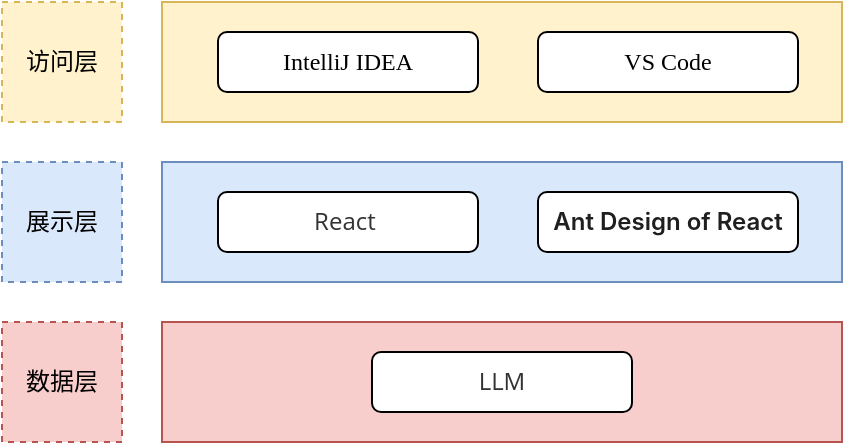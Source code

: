 <mxfile version="24.7.5">
  <diagram name="第 1 页" id="jzX9igOxTLEChX7dev33">
    <mxGraphModel dx="1434" dy="738" grid="1" gridSize="10" guides="1" tooltips="1" connect="1" arrows="1" fold="1" page="1" pageScale="1" pageWidth="827" pageHeight="1169" math="0" shadow="0">
      <root>
        <mxCell id="0" />
        <mxCell id="1" parent="0" />
        <mxCell id="CxS_96QDTFtqO6RJArG--1" value="访问层" style="whiteSpace=wrap;html=1;aspect=fixed;dashed=1;fillColor=#fff2cc;strokeColor=#d6b656;" vertex="1" parent="1">
          <mxGeometry x="182" y="150" width="60" height="60" as="geometry" />
        </mxCell>
        <mxCell id="CxS_96QDTFtqO6RJArG--2" value="展示层" style="whiteSpace=wrap;html=1;aspect=fixed;dashed=1;fillColor=#dae8fc;strokeColor=#6c8ebf;" vertex="1" parent="1">
          <mxGeometry x="182" y="230" width="60" height="60" as="geometry" />
        </mxCell>
        <mxCell id="CxS_96QDTFtqO6RJArG--4" value="数据层" style="whiteSpace=wrap;html=1;aspect=fixed;dashed=1;fillColor=#f8cecc;strokeColor=#b85450;" vertex="1" parent="1">
          <mxGeometry x="182" y="310" width="60" height="60" as="geometry" />
        </mxCell>
        <mxCell id="CxS_96QDTFtqO6RJArG--5" value="" style="rounded=0;whiteSpace=wrap;html=1;fillColor=#fff2cc;strokeColor=#d6b656;" vertex="1" parent="1">
          <mxGeometry x="262" y="150" width="340" height="60" as="geometry" />
        </mxCell>
        <mxCell id="CxS_96QDTFtqO6RJArG--6" value="" style="rounded=0;whiteSpace=wrap;html=1;fillColor=#dae8fc;strokeColor=#6c8ebf;" vertex="1" parent="1">
          <mxGeometry x="262" y="230" width="340" height="60" as="geometry" />
        </mxCell>
        <mxCell id="CxS_96QDTFtqO6RJArG--8" value="" style="rounded=0;whiteSpace=wrap;html=1;fillColor=#f8cecc;strokeColor=#b85450;" vertex="1" parent="1">
          <mxGeometry x="262" y="310" width="340" height="60" as="geometry" />
        </mxCell>
        <mxCell id="CxS_96QDTFtqO6RJArG--9" value="&lt;p style=&quot;font-size: 12px;&quot; class=&quot;MsoNormal&quot;&gt;&lt;span style=&quot;font-family: 宋体; font-size: 12px;&quot;&gt;IntelliJ&lt;/span&gt;&lt;span style=&quot;font-family: 宋体; font-size: 12px;&quot;&gt;&amp;nbsp;&lt;/span&gt;&lt;span style=&quot;font-family: 宋体; font-size: 12px;&quot;&gt;IDEA&lt;/span&gt;&lt;/p&gt;" style="rounded=1;whiteSpace=wrap;html=1;fontSize=12;" vertex="1" parent="1">
          <mxGeometry x="290" y="165" width="130" height="30" as="geometry" />
        </mxCell>
        <mxCell id="CxS_96QDTFtqO6RJArG--10" value="&lt;p style=&quot;font-size: 12px;&quot; class=&quot;MsoNormal&quot;&gt;&lt;span style=&quot;font-family: 宋体; font-size: 12px;&quot;&gt;VS Code&lt;/span&gt;&lt;/p&gt;" style="rounded=1;whiteSpace=wrap;html=1;fontSize=12;" vertex="1" parent="1">
          <mxGeometry x="450" y="165" width="130" height="30" as="geometry" />
        </mxCell>
        <mxCell id="CxS_96QDTFtqO6RJArG--13" value="&lt;p style=&quot;font-size: 12px;&quot; class=&quot;MsoNormal&quot;&gt;&lt;span style=&quot;color: rgb(51, 51, 51); font-family: &amp;quot;Open Sans&amp;quot;, &amp;quot;Clear Sans&amp;quot;, &amp;quot;Helvetica Neue&amp;quot;, Helvetica, Arial, &amp;quot;Segoe UI Emoji&amp;quot;, sans-serif; font-size: 12px; orphans: 4; text-align: start; white-space-collapse: preserve; background-color: rgb(255, 255, 255);&quot;&gt;React &lt;/span&gt;&lt;br style=&quot;font-size: 12px;&quot;&gt;&lt;/p&gt;" style="rounded=1;whiteSpace=wrap;html=1;fontSize=12;" vertex="1" parent="1">
          <mxGeometry x="290" y="245" width="130" height="30" as="geometry" />
        </mxCell>
        <mxCell id="CxS_96QDTFtqO6RJArG--14" value="&lt;p style=&quot;font-size: 12px;&quot; class=&quot;MsoNormal&quot;&gt;&lt;span style=&quot;color: rgba(0, 0, 0, 0.88); font-family: -apple-system, BlinkMacSystemFont, &amp;quot;Segoe UI&amp;quot;, Roboto, &amp;quot;Helvetica Neue&amp;quot;, Arial, &amp;quot;Noto Sans&amp;quot;, sans-serif, &amp;quot;Apple Color Emoji&amp;quot;, &amp;quot;Segoe UI Emoji&amp;quot;, &amp;quot;Segoe UI Symbol&amp;quot;, &amp;quot;Noto Color Emoji&amp;quot;; font-size: 12px; font-weight: 600; text-align: start; background-color: rgb(255, 255, 255);&quot;&gt;Ant Design of React&lt;/span&gt;&lt;br style=&quot;font-size: 12px;&quot;&gt;&lt;/p&gt;" style="rounded=1;whiteSpace=wrap;html=1;fontSize=12;" vertex="1" parent="1">
          <mxGeometry x="450" y="245" width="130" height="30" as="geometry" />
        </mxCell>
        <mxCell id="CxS_96QDTFtqO6RJArG--15" value="&lt;p style=&quot;font-size: 12px;&quot; class=&quot;MsoNormal&quot;&gt;&lt;span style=&quot;color: rgb(51, 51, 51); font-family: &amp;quot;Open Sans&amp;quot;, &amp;quot;Clear Sans&amp;quot;, &amp;quot;Helvetica Neue&amp;quot;, Helvetica, Arial, &amp;quot;Segoe UI Emoji&amp;quot;, sans-serif; font-size: 12px; orphans: 4; text-align: start; white-space-collapse: preserve; background-color: rgb(255, 255, 255);&quot;&gt;LLM&lt;/span&gt;&lt;br style=&quot;font-size: 12px;&quot;&gt;&lt;/p&gt;" style="rounded=1;whiteSpace=wrap;html=1;fontSize=12;" vertex="1" parent="1">
          <mxGeometry x="367" y="325" width="130" height="30" as="geometry" />
        </mxCell>
      </root>
    </mxGraphModel>
  </diagram>
</mxfile>
